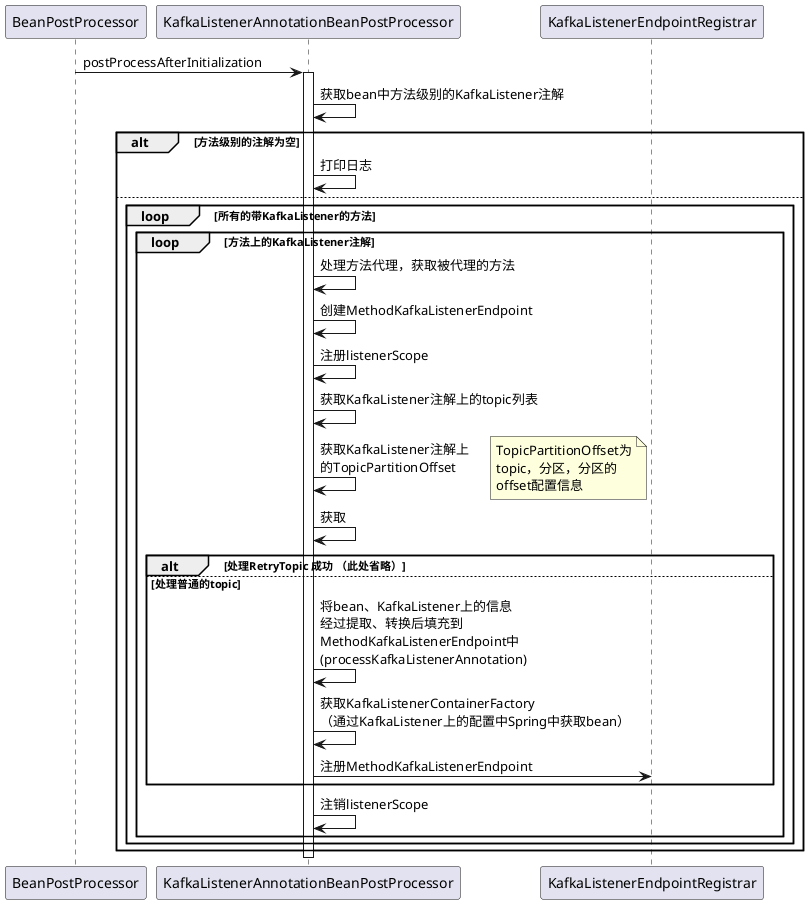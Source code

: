 @startuml

participant BeanPostProcessor
participant KafkaListenerAnnotationBeanPostProcessor
BeanPostProcessor -> KafkaListenerAnnotationBeanPostProcessor : postProcessAfterInitialization

activate KafkaListenerAnnotationBeanPostProcessor
KafkaListenerAnnotationBeanPostProcessor -> KafkaListenerAnnotationBeanPostProcessor : 获取bean中方法级别的KafkaListener注解

    alt 方法级别的注解为空 
        KafkaListenerAnnotationBeanPostProcessor-> KafkaListenerAnnotationBeanPostProcessor : 打印日志
    else 
        loop 所有的带KafkaListener的方法
            loop 方法上的KafkaListener注解
                KafkaListenerAnnotationBeanPostProcessor->KafkaListenerAnnotationBeanPostProcessor : 处理方法代理，获取被代理的方法
                KafkaListenerAnnotationBeanPostProcessor->KafkaListenerAnnotationBeanPostProcessor : 创建MethodKafkaListenerEndpoint
                KafkaListenerAnnotationBeanPostProcessor->KafkaListenerAnnotationBeanPostProcessor : 注册listenerScope
                KafkaListenerAnnotationBeanPostProcessor->KafkaListenerAnnotationBeanPostProcessor : 获取KafkaListener注解上的topic列表
                KafkaListenerAnnotationBeanPostProcessor->KafkaListenerAnnotationBeanPostProcessor : 获取KafkaListener注解上\n的TopicPartitionOffset 
                note right : TopicPartitionOffset为\ntopic，分区，分区的\noffset配置信息
                KafkaListenerAnnotationBeanPostProcessor->KafkaListenerAnnotationBeanPostProcessor : 获取
                alt 处理RetryTopic 成功 （此处省略）
                    
                else 处理普通的topic
                    KafkaListenerAnnotationBeanPostProcessor->KafkaListenerAnnotationBeanPostProcessor : 将bean、KafkaListener上的信息\n经过提取、转换后填充到\nMethodKafkaListenerEndpoint中\n(processKafkaListenerAnnotation)
                    KafkaListenerAnnotationBeanPostProcessor->KafkaListenerAnnotationBeanPostProcessor : 获取KafkaListenerContainerFactory \n（通过KafkaListener上的配置中Spring中获取bean）
                    KafkaListenerAnnotationBeanPostProcessor->KafkaListenerEndpointRegistrar : 注册MethodKafkaListenerEndpoint
                end

                KafkaListenerAnnotationBeanPostProcessor->KafkaListenerAnnotationBeanPostProcessor : 注销listenerScope
            end
        end
    end
deactivate KafkaListenerAnnotationBeanPostProcessor

@enduml

